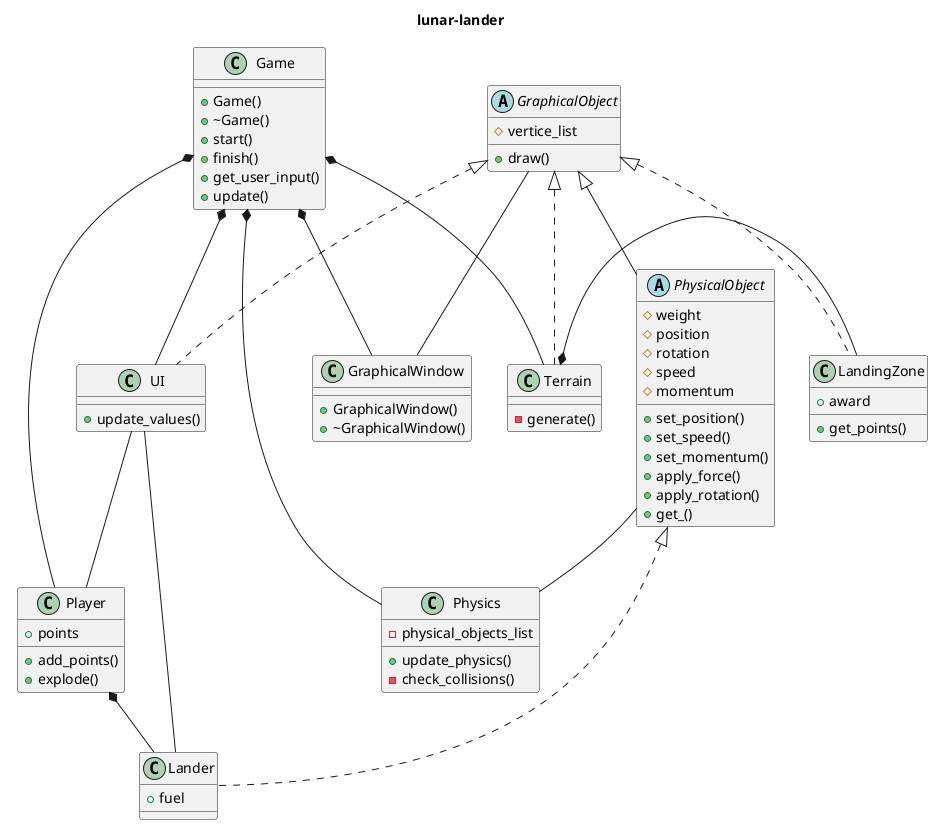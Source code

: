 @startuml lunar-lander
title lunar-lander
abstract PhysicalObject{
    #weight
    #position
    #rotation
    #speed
    #momentum
    +set_position()
    +set_speed()
    +set_momentum()
    +apply_force()
    +apply_rotation()
    +get_()
}
abstract GraphicalObject{
    #vertice_list
    +draw()
}
class Game{
    +Game()
    +~Game()
    +start()
    +finish()
    +get_user_input()
    +update()
}
class Lander{
    +fuel
}
class Terrain{
    -generate()
}
class GraphicalWindow{
    +GraphicalWindow()
    +~GraphicalWindow()
}
class Player{
    +points
    +add_points()
    +explode()
}
class Physics{
    -physical_objects_list
    +update_physics()
    -check_collisions()
}
class LandingZone{
    +award
    +get_points()
}
class UI{
    +update_values()
}

PhysicalObject <|.. Lander
GraphicalObject <|-- PhysicalObject
GraphicalObject <|.. Terrain
Game *-- GraphicalWindow
Player *-- Lander
Game *-- Physics
Game *-- Player
Game *-- Terrain
GraphicalObject <|.. LandingZone
Terrain *- LandingZone
GraphicalObject -- GraphicalWindow
PhysicalObject -- Physics
GraphicalObject <|.. UI
Game *-- UI
UI -- Lander
UI -- Player
